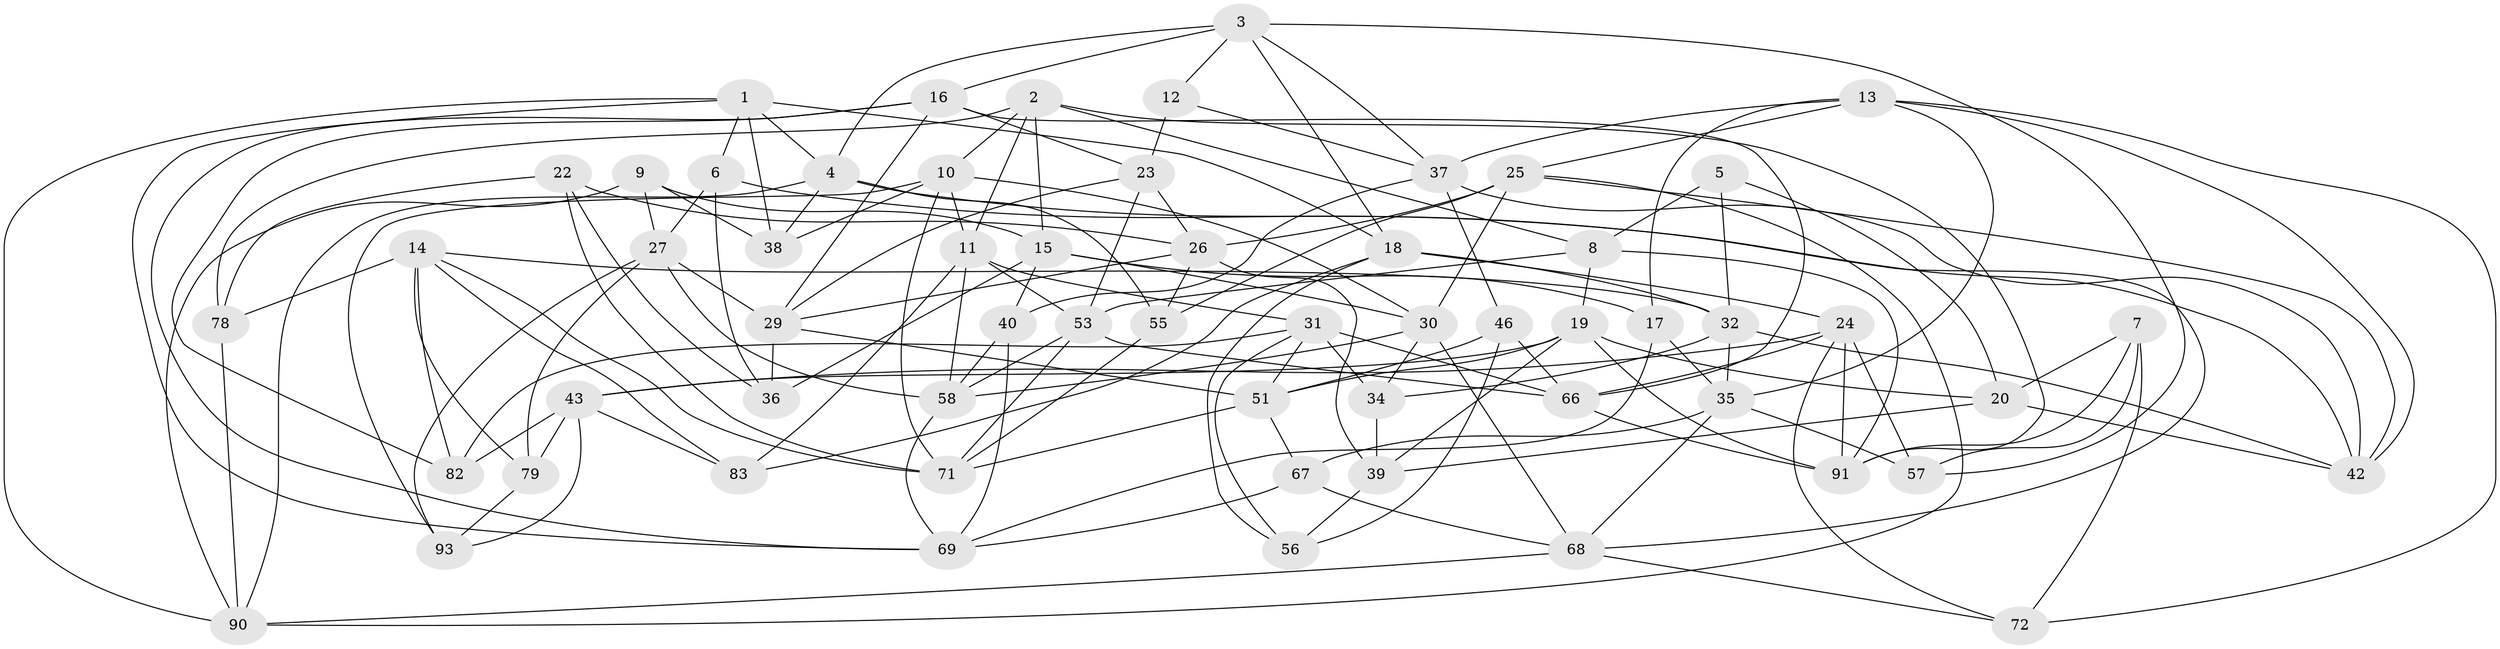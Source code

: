 // original degree distribution, {4: 1.0}
// Generated by graph-tools (version 1.1) at 2025/11/02/27/25 16:11:46]
// undirected, 59 vertices, 152 edges
graph export_dot {
graph [start="1"]
  node [color=gray90,style=filled];
  1 [super="+50"];
  2 [super="+59"];
  3 [super="+65"];
  4 [super="+87"];
  5;
  6;
  7;
  8 [super="+48"];
  9;
  10 [super="+86"];
  11 [super="+28"];
  12;
  13 [super="+45"];
  14 [super="+41"];
  15 [super="+47"];
  16 [super="+44"];
  17;
  18 [super="+64"];
  19 [super="+21"];
  20 [super="+49"];
  22;
  23 [super="+74"];
  24 [super="+85"];
  25 [super="+80"];
  26 [super="+89"];
  27 [super="+54"];
  29 [super="+33"];
  30 [super="+60"];
  31 [super="+61"];
  32 [super="+63"];
  34;
  35 [super="+75"];
  36;
  37 [super="+92"];
  38;
  39 [super="+94"];
  40;
  42 [super="+88"];
  43 [super="+70"];
  46;
  51 [super="+52"];
  53 [super="+62"];
  55;
  56;
  57;
  58 [super="+84"];
  66 [super="+73"];
  67;
  68 [super="+76"];
  69 [super="+77"];
  71 [super="+81"];
  72;
  78;
  79;
  82;
  83;
  90 [super="+96"];
  91 [super="+95"];
  93;
  1 -- 18;
  1 -- 6;
  1 -- 38;
  1 -- 90;
  1 -- 4;
  1 -- 69;
  2 -- 11;
  2 -- 8;
  2 -- 10;
  2 -- 91;
  2 -- 78;
  2 -- 15;
  3 -- 12;
  3 -- 57;
  3 -- 37;
  3 -- 16;
  3 -- 18;
  3 -- 4;
  4 -- 90;
  4 -- 68;
  4 -- 38;
  4 -- 55;
  5 -- 8 [weight=2];
  5 -- 32;
  5 -- 20;
  6 -- 27;
  6 -- 36;
  6 -- 42;
  7 -- 20;
  7 -- 57;
  7 -- 72;
  7 -- 91;
  8 -- 53;
  8 -- 19;
  8 -- 91;
  9 -- 38;
  9 -- 27;
  9 -- 90;
  9 -- 15;
  10 -- 38;
  10 -- 30;
  10 -- 11;
  10 -- 93;
  10 -- 71;
  11 -- 58;
  11 -- 31;
  11 -- 83;
  11 -- 53;
  12 -- 23 [weight=2];
  12 -- 37;
  13 -- 72;
  13 -- 17;
  13 -- 35;
  13 -- 42;
  13 -- 37;
  13 -- 25;
  14 -- 82;
  14 -- 83;
  14 -- 78;
  14 -- 79;
  14 -- 71;
  14 -- 32;
  15 -- 36;
  15 -- 30;
  15 -- 40;
  15 -- 17;
  16 -- 82;
  16 -- 29;
  16 -- 66;
  16 -- 23;
  16 -- 69;
  17 -- 35;
  17 -- 69;
  18 -- 56;
  18 -- 32;
  18 -- 24;
  18 -- 83;
  19 -- 39;
  19 -- 91;
  19 -- 43;
  19 -- 20;
  19 -- 51;
  20 -- 39 [weight=2];
  20 -- 42;
  22 -- 36;
  22 -- 71;
  22 -- 78;
  22 -- 26;
  23 -- 26;
  23 -- 29;
  23 -- 53;
  24 -- 72;
  24 -- 66;
  24 -- 43;
  24 -- 57;
  24 -- 91;
  25 -- 26;
  25 -- 30;
  25 -- 42;
  25 -- 90;
  25 -- 55;
  26 -- 55;
  26 -- 29;
  26 -- 39;
  27 -- 79;
  27 -- 58;
  27 -- 93;
  27 -- 29;
  29 -- 36;
  29 -- 51;
  30 -- 34;
  30 -- 58;
  30 -- 68;
  31 -- 51;
  31 -- 34;
  31 -- 56;
  31 -- 82;
  31 -- 66;
  32 -- 34;
  32 -- 35;
  32 -- 42;
  34 -- 39;
  35 -- 67;
  35 -- 57;
  35 -- 68;
  37 -- 46;
  37 -- 40;
  37 -- 42;
  39 -- 56;
  40 -- 58;
  40 -- 69;
  43 -- 83;
  43 -- 79;
  43 -- 82;
  43 -- 93;
  46 -- 56;
  46 -- 51;
  46 -- 66;
  51 -- 67;
  51 -- 71;
  53 -- 71;
  53 -- 58;
  53 -- 66;
  55 -- 71;
  58 -- 69;
  66 -- 91;
  67 -- 68;
  67 -- 69;
  68 -- 72;
  68 -- 90;
  78 -- 90;
  79 -- 93;
}
